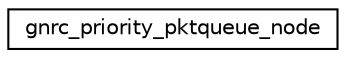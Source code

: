 digraph "Graphical Class Hierarchy"
{
 // LATEX_PDF_SIZE
  edge [fontname="Helvetica",fontsize="10",labelfontname="Helvetica",labelfontsize="10"];
  node [fontname="Helvetica",fontsize="10",shape=record];
  rankdir="LR";
  Node0 [label="gnrc_priority_pktqueue_node",height=0.2,width=0.4,color="black", fillcolor="white", style="filled",URL="$structgnrc__priority__pktqueue__node.html",tooltip="data type for gnrc priority packet queue nodes"];
}
